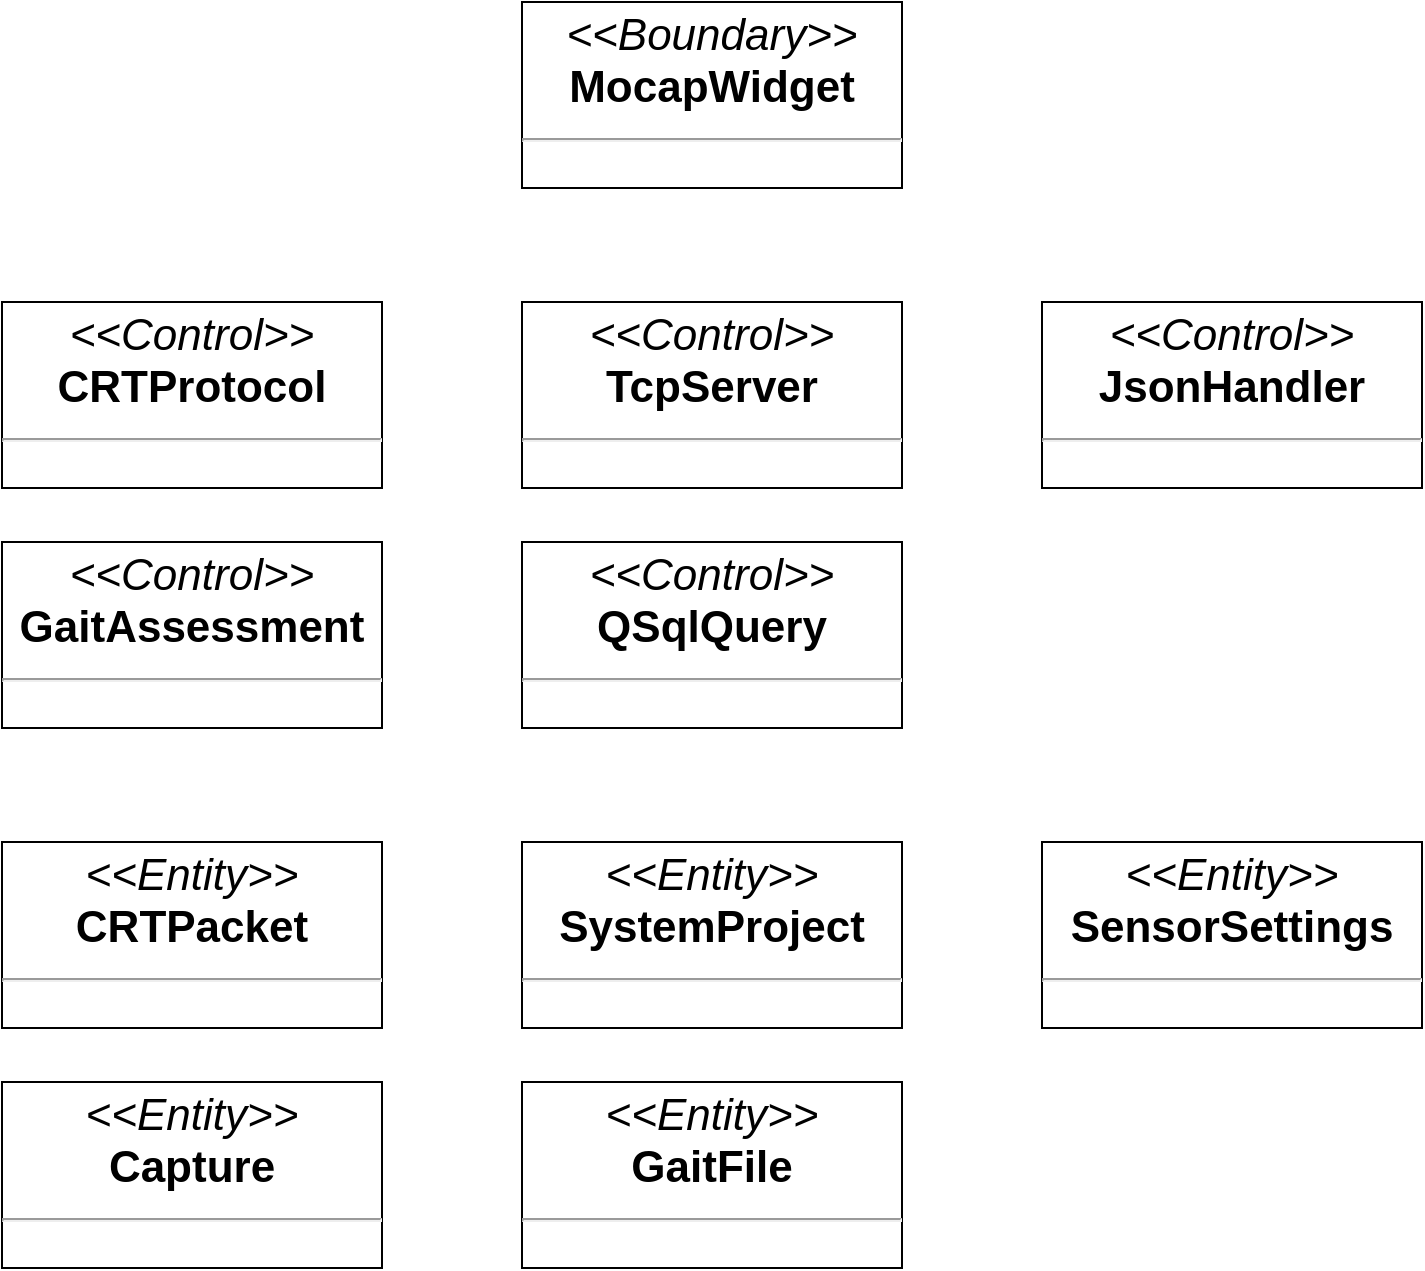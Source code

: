 <mxfile version="18.0.4" type="github">
  <diagram name="Page-1" id="c4acf3e9-155e-7222-9cf6-157b1a14988f">
    <mxGraphModel dx="1422" dy="882" grid="1" gridSize="12" guides="1" tooltips="1" connect="1" arrows="1" fold="1" page="1" pageScale="1" pageWidth="850" pageHeight="1100" background="none" math="0" shadow="0">
      <root>
        <mxCell id="0" />
        <mxCell id="1" parent="0" />
        <mxCell id="5d2195bd80daf111-18" value="&lt;p style=&quot;margin: 4px 0px 0px; text-align: center; font-size: 22px;&quot;&gt;&lt;i style=&quot;font-size: 22px;&quot;&gt;&amp;lt;&amp;lt;Boundary&amp;gt;&amp;gt;&lt;/i&gt;&lt;br style=&quot;font-size: 22px;&quot;&gt;&lt;b style=&quot;font-size: 22px;&quot;&gt;MocapWidget&lt;/b&gt;&lt;/p&gt;&lt;hr style=&quot;font-size: 22px;&quot;&gt;&lt;p style=&quot;margin: 0px 0px 0px 4px; font-size: 22px;&quot;&gt;&lt;br style=&quot;font-size: 22px;&quot;&gt;&lt;/p&gt;&lt;hr style=&quot;font-size: 22px;&quot;&gt;&lt;p style=&quot;margin: 0px 0px 0px 4px; font-size: 22px;&quot;&gt;&lt;br style=&quot;font-size: 22px;&quot;&gt;&lt;/p&gt;" style="verticalAlign=top;align=left;overflow=fill;fontSize=22;fontFamily=Helvetica;html=1;rounded=0;shadow=0;comic=0;labelBackgroundColor=none;strokeWidth=1" parent="1" vertex="1">
          <mxGeometry x="320" y="170" width="190" height="93" as="geometry" />
        </mxCell>
        <mxCell id="Vf8fJrJ8f5E2zkSzSmOj-4" value="&lt;p style=&quot;margin: 4px 0px 0px; text-align: center; font-size: 22px;&quot;&gt;&lt;i style=&quot;font-size: 22px;&quot;&gt;&amp;lt;&amp;lt;Entity&amp;gt;&amp;gt;&lt;/i&gt;&lt;br style=&quot;font-size: 22px;&quot;&gt;&lt;b style=&quot;font-size: 22px;&quot;&gt;CRTPacket&lt;/b&gt;&lt;br style=&quot;font-size: 22px;&quot;&gt;&lt;/p&gt;&lt;hr style=&quot;font-size: 22px;&quot;&gt;&lt;p style=&quot;margin: 0px 0px 0px 4px; font-size: 22px;&quot;&gt;&lt;br style=&quot;font-size: 22px;&quot;&gt;&lt;/p&gt;&lt;hr style=&quot;font-size: 22px;&quot;&gt;&lt;p style=&quot;margin: 0px 0px 0px 4px; font-size: 22px;&quot;&gt;&lt;br style=&quot;font-size: 22px;&quot;&gt;&lt;/p&gt;" style="verticalAlign=top;align=left;overflow=fill;fontSize=22;fontFamily=Helvetica;html=1;rounded=0;shadow=0;comic=0;labelBackgroundColor=none;strokeWidth=1" vertex="1" parent="1">
          <mxGeometry x="60" y="590" width="190" height="93" as="geometry" />
        </mxCell>
        <mxCell id="Vf8fJrJ8f5E2zkSzSmOj-6" value="&lt;p style=&quot;margin: 4px 0px 0px; text-align: center; font-size: 22px;&quot;&gt;&lt;i style=&quot;font-size: 22px;&quot;&gt;&amp;lt;&amp;lt;&lt;/i&gt;&lt;i style=&quot;font-size: 22px;&quot;&gt;Control&lt;/i&gt;&lt;i style=&quot;font-size: 22px;&quot;&gt;&amp;gt;&amp;gt;&lt;/i&gt;&lt;br style=&quot;font-size: 22px;&quot;&gt;&lt;b style=&quot;font-size: 22px;&quot;&gt;JsonHandler&lt;/b&gt;&lt;br style=&quot;font-size: 22px;&quot;&gt;&lt;/p&gt;&lt;hr style=&quot;font-size: 22px;&quot;&gt;&lt;p style=&quot;margin: 0px 0px 0px 4px; font-size: 22px;&quot;&gt;&lt;br style=&quot;font-size: 22px;&quot;&gt;&lt;/p&gt;&lt;hr style=&quot;font-size: 22px;&quot;&gt;&lt;p style=&quot;margin: 0px 0px 0px 4px; font-size: 22px;&quot;&gt;&lt;br style=&quot;font-size: 22px;&quot;&gt;&lt;/p&gt;" style="verticalAlign=top;align=left;overflow=fill;fontSize=22;fontFamily=Helvetica;html=1;rounded=0;shadow=0;comic=0;labelBackgroundColor=none;strokeWidth=1" vertex="1" parent="1">
          <mxGeometry x="580" y="320" width="190" height="93" as="geometry" />
        </mxCell>
        <mxCell id="Vf8fJrJ8f5E2zkSzSmOj-8" value="&lt;p style=&quot;margin: 4px 0px 0px; text-align: center; font-size: 22px;&quot;&gt;&lt;i style=&quot;font-size: 22px;&quot;&gt;&amp;lt;&amp;lt;&lt;/i&gt;&lt;i style=&quot;font-size: 22px;&quot;&gt;Control&lt;/i&gt;&lt;i style=&quot;font-size: 22px;&quot;&gt;&amp;gt;&amp;gt;&lt;/i&gt;&lt;br style=&quot;font-size: 22px;&quot;&gt;&lt;b style=&quot;font-size: 22px;&quot;&gt;QSqlQuery&lt;/b&gt;&lt;/p&gt;&lt;hr style=&quot;font-size: 22px;&quot;&gt;&lt;p style=&quot;margin: 0px 0px 0px 4px; font-size: 22px;&quot;&gt;&lt;br style=&quot;font-size: 22px;&quot;&gt;&lt;/p&gt;&lt;hr style=&quot;font-size: 22px;&quot;&gt;&lt;p style=&quot;margin: 0px 0px 0px 4px; font-size: 22px;&quot;&gt;&lt;br style=&quot;font-size: 22px;&quot;&gt;&lt;/p&gt;" style="verticalAlign=top;align=left;overflow=fill;fontSize=22;fontFamily=Helvetica;html=1;rounded=0;shadow=0;comic=0;labelBackgroundColor=none;strokeWidth=1" vertex="1" parent="1">
          <mxGeometry x="320" y="440" width="190" height="93" as="geometry" />
        </mxCell>
        <mxCell id="Vf8fJrJ8f5E2zkSzSmOj-9" value="&lt;p style=&quot;margin: 4px 0px 0px; text-align: center; font-size: 22px;&quot;&gt;&lt;i style=&quot;font-size: 22px;&quot;&gt;&amp;lt;&amp;lt;&lt;/i&gt;&lt;i style=&quot;font-size: 22px;&quot;&gt;Control&lt;/i&gt;&lt;i style=&quot;font-size: 22px;&quot;&gt;&amp;gt;&amp;gt;&lt;/i&gt;&lt;br style=&quot;font-size: 22px;&quot;&gt;&lt;b style=&quot;font-size: 22px;&quot;&gt;GaitAssessment&lt;/b&gt;&lt;/p&gt;&lt;hr style=&quot;font-size: 22px;&quot;&gt;&lt;p style=&quot;margin: 0px 0px 0px 4px; font-size: 22px;&quot;&gt;&lt;br style=&quot;font-size: 22px;&quot;&gt;&lt;/p&gt;&lt;hr style=&quot;font-size: 22px;&quot;&gt;&lt;p style=&quot;margin: 0px 0px 0px 4px; font-size: 22px;&quot;&gt;&lt;br style=&quot;font-size: 22px;&quot;&gt;&lt;/p&gt;" style="verticalAlign=top;align=left;overflow=fill;fontSize=22;fontFamily=Helvetica;html=1;rounded=0;shadow=0;comic=0;labelBackgroundColor=none;strokeWidth=1" vertex="1" parent="1">
          <mxGeometry x="60" y="440" width="190" height="93" as="geometry" />
        </mxCell>
        <mxCell id="Vf8fJrJ8f5E2zkSzSmOj-10" value="&lt;p style=&quot;margin: 4px 0px 0px; text-align: center; font-size: 22px;&quot;&gt;&lt;i style=&quot;font-size: 22px;&quot;&gt;&amp;lt;&amp;lt;&lt;/i&gt;&lt;i style=&quot;font-size: 22px;&quot;&gt;Control&lt;/i&gt;&lt;i style=&quot;font-size: 22px;&quot;&gt;&amp;gt;&amp;gt;&lt;/i&gt;&lt;br style=&quot;font-size: 22px;&quot;&gt;&lt;b style=&quot;font-size: 22px;&quot;&gt;CRTProtocol&lt;/b&gt;&lt;br style=&quot;font-size: 22px;&quot;&gt;&lt;/p&gt;&lt;hr style=&quot;font-size: 22px;&quot;&gt;&lt;p style=&quot;margin: 0px 0px 0px 4px; font-size: 22px;&quot;&gt;&lt;br style=&quot;font-size: 22px;&quot;&gt;&lt;/p&gt;&lt;hr style=&quot;font-size: 22px;&quot;&gt;&lt;p style=&quot;margin: 0px 0px 0px 4px; font-size: 22px;&quot;&gt;&lt;br style=&quot;font-size: 22px;&quot;&gt;&lt;/p&gt;" style="verticalAlign=top;align=left;overflow=fill;fontSize=22;fontFamily=Helvetica;html=1;rounded=0;shadow=0;comic=0;labelBackgroundColor=none;strokeWidth=1" vertex="1" parent="1">
          <mxGeometry x="60" y="320" width="190" height="93" as="geometry" />
        </mxCell>
        <mxCell id="Vf8fJrJ8f5E2zkSzSmOj-11" value="&lt;p style=&quot;margin: 4px 0px 0px; text-align: center; font-size: 22px;&quot;&gt;&lt;i style=&quot;font-size: 22px;&quot;&gt;&amp;lt;&amp;lt;&lt;/i&gt;&lt;i style=&quot;font-size: 22px;&quot;&gt;Control&lt;/i&gt;&lt;i style=&quot;font-size: 22px;&quot;&gt;&amp;gt;&amp;gt;&lt;/i&gt;&lt;br style=&quot;font-size: 22px;&quot;&gt;&lt;b style=&quot;font-size: 22px;&quot;&gt;TcpServer&lt;/b&gt;&lt;br style=&quot;font-size: 22px;&quot;&gt;&lt;/p&gt;&lt;hr style=&quot;font-size: 22px;&quot;&gt;&lt;p style=&quot;margin: 0px 0px 0px 4px; font-size: 22px;&quot;&gt;&lt;br style=&quot;font-size: 22px;&quot;&gt;&lt;/p&gt;&lt;hr style=&quot;font-size: 22px;&quot;&gt;&lt;p style=&quot;margin: 0px 0px 0px 4px; font-size: 22px;&quot;&gt;&lt;br style=&quot;font-size: 22px;&quot;&gt;&lt;/p&gt;" style="verticalAlign=top;align=left;overflow=fill;fontSize=22;fontFamily=Helvetica;html=1;rounded=0;shadow=0;comic=0;labelBackgroundColor=none;strokeWidth=1" vertex="1" parent="1">
          <mxGeometry x="320" y="320" width="190" height="93" as="geometry" />
        </mxCell>
        <mxCell id="Vf8fJrJ8f5E2zkSzSmOj-13" value="&lt;p style=&quot;margin: 4px 0px 0px; text-align: center; font-size: 22px;&quot;&gt;&lt;i style=&quot;font-size: 22px;&quot;&gt;&amp;lt;&amp;lt;Entity&amp;gt;&amp;gt;&lt;/i&gt;&lt;br style=&quot;font-size: 22px;&quot;&gt;&lt;b style=&quot;font-size: 22px;&quot;&gt;SystemProject&lt;/b&gt;&lt;br style=&quot;font-size: 22px;&quot;&gt;&lt;/p&gt;&lt;hr style=&quot;font-size: 22px;&quot;&gt;&lt;p style=&quot;margin: 0px 0px 0px 4px; font-size: 22px;&quot;&gt;&lt;br style=&quot;font-size: 22px;&quot;&gt;&lt;/p&gt;&lt;hr style=&quot;font-size: 22px;&quot;&gt;&lt;p style=&quot;margin: 0px 0px 0px 4px; font-size: 22px;&quot;&gt;&lt;br style=&quot;font-size: 22px;&quot;&gt;&lt;/p&gt;" style="verticalAlign=top;align=left;overflow=fill;fontSize=22;fontFamily=Helvetica;html=1;rounded=0;shadow=0;comic=0;labelBackgroundColor=none;strokeWidth=1" vertex="1" parent="1">
          <mxGeometry x="320" y="590" width="190" height="93" as="geometry" />
        </mxCell>
        <mxCell id="Vf8fJrJ8f5E2zkSzSmOj-14" value="&lt;p style=&quot;margin: 4px 0px 0px; text-align: center; font-size: 22px;&quot;&gt;&lt;i style=&quot;font-size: 22px;&quot;&gt;&amp;lt;&amp;lt;Entity&amp;gt;&amp;gt;&lt;/i&gt;&lt;br style=&quot;font-size: 22px;&quot;&gt;&lt;b style=&quot;font-size: 22px;&quot;&gt;Capture&lt;/b&gt;&lt;/p&gt;&lt;hr style=&quot;font-size: 22px;&quot;&gt;&lt;p style=&quot;margin: 0px 0px 0px 4px; font-size: 22px;&quot;&gt;&lt;br style=&quot;font-size: 22px;&quot;&gt;&lt;/p&gt;&lt;hr style=&quot;font-size: 22px;&quot;&gt;&lt;p style=&quot;margin: 0px 0px 0px 4px; font-size: 22px;&quot;&gt;&lt;br style=&quot;font-size: 22px;&quot;&gt;&lt;/p&gt;" style="verticalAlign=top;align=left;overflow=fill;fontSize=22;fontFamily=Helvetica;html=1;rounded=0;shadow=0;comic=0;labelBackgroundColor=none;strokeWidth=1" vertex="1" parent="1">
          <mxGeometry x="60" y="710" width="190" height="93" as="geometry" />
        </mxCell>
        <mxCell id="Vf8fJrJ8f5E2zkSzSmOj-15" value="&lt;p style=&quot;margin: 4px 0px 0px; text-align: center; font-size: 22px;&quot;&gt;&lt;i style=&quot;font-size: 22px;&quot;&gt;&amp;lt;&amp;lt;Entity&amp;gt;&amp;gt;&lt;/i&gt;&lt;br style=&quot;font-size: 22px;&quot;&gt;&lt;b style=&quot;font-size: 22px;&quot;&gt;GaitFile&lt;/b&gt;&lt;/p&gt;&lt;hr style=&quot;font-size: 22px;&quot;&gt;&lt;p style=&quot;margin: 0px 0px 0px 4px; font-size: 22px;&quot;&gt;&lt;br style=&quot;font-size: 22px;&quot;&gt;&lt;/p&gt;&lt;hr style=&quot;font-size: 22px;&quot;&gt;&lt;p style=&quot;margin: 0px 0px 0px 4px; font-size: 22px;&quot;&gt;&lt;br style=&quot;font-size: 22px;&quot;&gt;&lt;/p&gt;" style="verticalAlign=top;align=left;overflow=fill;fontSize=22;fontFamily=Helvetica;html=1;rounded=0;shadow=0;comic=0;labelBackgroundColor=none;strokeWidth=1" vertex="1" parent="1">
          <mxGeometry x="320" y="710" width="190" height="93" as="geometry" />
        </mxCell>
        <mxCell id="Vf8fJrJ8f5E2zkSzSmOj-16" value="&lt;p style=&quot;margin: 4px 0px 0px; text-align: center; font-size: 22px;&quot;&gt;&lt;i style=&quot;font-size: 22px;&quot;&gt;&amp;lt;&amp;lt;Entity&amp;gt;&amp;gt;&lt;/i&gt;&lt;br style=&quot;font-size: 22px;&quot;&gt;&lt;b style=&quot;font-size: 22px;&quot;&gt;SensorSettings&lt;/b&gt;&lt;br style=&quot;font-size: 22px;&quot;&gt;&lt;/p&gt;&lt;hr style=&quot;font-size: 22px;&quot;&gt;&lt;p style=&quot;margin: 0px 0px 0px 4px; font-size: 22px;&quot;&gt;&lt;br style=&quot;font-size: 22px;&quot;&gt;&lt;/p&gt;&lt;hr style=&quot;font-size: 22px;&quot;&gt;&lt;p style=&quot;margin: 0px 0px 0px 4px; font-size: 22px;&quot;&gt;&lt;br style=&quot;font-size: 22px;&quot;&gt;&lt;/p&gt;" style="verticalAlign=top;align=left;overflow=fill;fontSize=22;fontFamily=Helvetica;html=1;rounded=0;shadow=0;comic=0;labelBackgroundColor=none;strokeWidth=1" vertex="1" parent="1">
          <mxGeometry x="580" y="590" width="190" height="93" as="geometry" />
        </mxCell>
      </root>
    </mxGraphModel>
  </diagram>
</mxfile>
